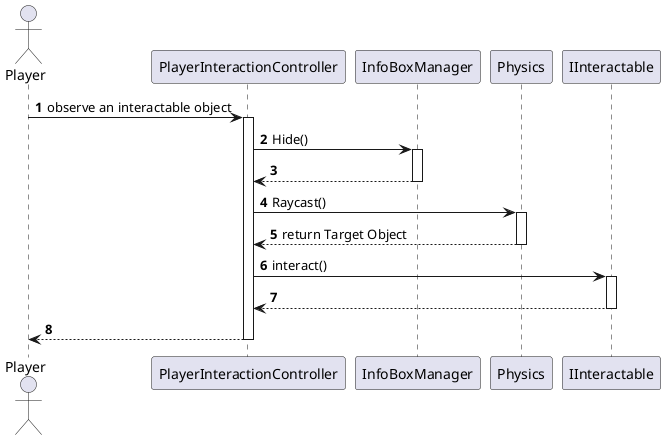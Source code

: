 @startuml playerInteractionController
autonumber

actor Player order 10
participant "PlayerInteractionController" as PIC order 20
participant "InfoBoxManager" as IBM order 30
participant "Physics" as PRC order 40
participant "IInteractable" as II order 50

Player -> PIC: observe an interactable object 
activate PIC
PIC -> IBM: Hide()

activate IBM
IBM --> PIC
deactivate IBM

PIC -> PRC: Raycast()
activate PRC
PRC --> PIC: return Target Object
deactivate PRC 

PIC -> II: interact()
activate II
II --> PIC
deactivate II

PIC --> Player
deactivate PIC
@enduml